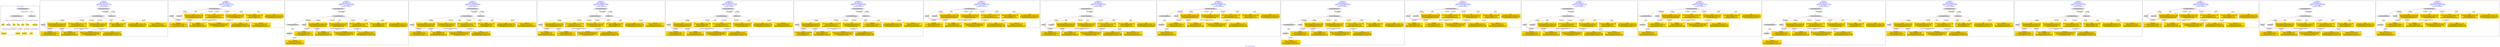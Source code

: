 digraph n0 {
fontcolor="blue"
remincross="true"
label="s24-s-norton-simon.json"
subgraph cluster_0 {
label="1-correct model"
n2[style="filled",color="white",fillcolor="lightgray",label="CulturalHeritageObject1"];
n3[shape="plaintext",style="filled",fillcolor="gold",label="made"];
n4[style="filled",color="white",fillcolor="lightgray",label="Person1"];
n5[shape="plaintext",style="filled",fillcolor="gold",label="dim"];
n6[shape="plaintext",style="filled",fillcolor="gold",label="prov"];
n7[shape="plaintext",style="filled",fillcolor="gold",label="title"];
n8[shape="plaintext",style="filled",fillcolor="gold",label="access"];
n9[shape="plaintext",style="filled",fillcolor="gold",label="nationality"];
n10[shape="plaintext",style="filled",fillcolor="gold",label="birthDate"];
n11[shape="plaintext",style="filled",fillcolor="gold",label="deathDate"];
n12[shape="plaintext",style="filled",fillcolor="gold",label="artist"];
n13[style="filled",color="white",fillcolor="lightgray",label="EuropeanaAggregation1"];
n14[style="filled",color="white",fillcolor="lightgray",label="WebResource1"];
n15[shape="plaintext",style="filled",fillcolor="gold",label="image_url"];
}
subgraph cluster_1 {
label="candidate 0\nlink coherence:1.0\nnode coherence:1.0\nconfidence:0.5141192748521203\nmapping score:0.6213730916173734\ncost:12.99983\n-precision:0.85-recall:0.85"
n17[style="filled",color="white",fillcolor="lightgray",label="CulturalHeritageObject1"];
n18[style="filled",color="white",fillcolor="lightgray",label="Person1"];
n19[style="filled",color="white",fillcolor="lightgray",label="EuropeanaAggregation1"];
n20[style="filled",color="white",fillcolor="lightgray",label="WebResource1"];
n21[shape="plaintext",style="filled",fillcolor="gold",label="prov\n[CulturalHeritageObject,provenance,0.648]\n[CulturalHeritageObject,description,0.16]\n[Person,biographicalInformation,0.099]\n[CulturalHeritageObject,title,0.093]"];
n22[shape="plaintext",style="filled",fillcolor="gold",label="deathDate\n[Person,dateOfDeath,0.516]\n[CulturalHeritageObject,created,0.249]\n[Person,dateOfBirth,0.192]\n[CulturalHeritageObject,description,0.043]"];
n23[shape="plaintext",style="filled",fillcolor="gold",label="birthDate\n[Person,dateOfDeath,0.432]\n[Person,dateOfBirth,0.36]\n[CulturalHeritageObject,created,0.157]\n[Person,biographicalInformation,0.051]"];
n24[shape="plaintext",style="filled",fillcolor="gold",label="nationality\n[Person,countryAssociatedWithThePerson,0.827]\n[Person,biographicalInformation,0.063]\n[CulturalHeritageObject,description,0.056]\n[Concept,prefLabel,0.054]"];
n25[shape="plaintext",style="filled",fillcolor="gold",label="access\n[CulturalHeritageObject,provenance,0.305]\n[Document,classLink,0.272]\n[Person,nameOfThePerson,0.261]\n[CulturalHeritageObject,description,0.162]"];
n26[shape="plaintext",style="filled",fillcolor="gold",label="title\n[CulturalHeritageObject,description,0.381]\n[CulturalHeritageObject,title,0.287]\n[Person,biographicalInformation,0.243]\n[Concept,prefLabel,0.089]"];
n27[shape="plaintext",style="filled",fillcolor="gold",label="made\n[CulturalHeritageObject,created,0.396]\n[Person,dateOfDeath,0.352]\n[Person,dateOfBirth,0.141]\n[CulturalHeritageObject,title,0.111]"];
n28[shape="plaintext",style="filled",fillcolor="gold",label="image_url\n[WebResource,classLink,0.477]\n[Document,classLink,0.394]\n[CulturalHeritageObject,description,0.117]\n[Person,biographicalInformation,0.012]"];
n29[shape="plaintext",style="filled",fillcolor="gold",label="dim\n[CulturalHeritageObject,extent,0.749]\n[CulturalHeritageObject,description,0.134]\n[CulturalHeritageObject,provenance,0.077]\n[CulturalHeritageObject,title,0.039]"];
n30[shape="plaintext",style="filled",fillcolor="gold",label="artist\n[Person,nameOfThePerson,0.482]\n[Person,biographicalInformation,0.244]\n[CulturalHeritageObject,provenance,0.138]\n[CulturalHeritageObject,description,0.136]"];
}
subgraph cluster_2 {
label="candidate 1\nlink coherence:1.0\nnode coherence:1.0\nconfidence:0.505878757232727\nmapping score:0.618626252410909\ncost:11.99993\n-precision:0.67-recall:0.62"
n32[style="filled",color="white",fillcolor="lightgray",label="CulturalHeritageObject1"];
n33[style="filled",color="white",fillcolor="lightgray",label="Person1"];
n34[style="filled",color="white",fillcolor="lightgray",label="Document1"];
n35[shape="plaintext",style="filled",fillcolor="gold",label="image_url\n[WebResource,classLink,0.477]\n[Document,classLink,0.394]\n[CulturalHeritageObject,description,0.117]\n[Person,biographicalInformation,0.012]"];
n36[shape="plaintext",style="filled",fillcolor="gold",label="prov\n[CulturalHeritageObject,provenance,0.648]\n[CulturalHeritageObject,description,0.16]\n[Person,biographicalInformation,0.099]\n[CulturalHeritageObject,title,0.093]"];
n37[shape="plaintext",style="filled",fillcolor="gold",label="deathDate\n[Person,dateOfDeath,0.516]\n[CulturalHeritageObject,created,0.249]\n[Person,dateOfBirth,0.192]\n[CulturalHeritageObject,description,0.043]"];
n38[shape="plaintext",style="filled",fillcolor="gold",label="birthDate\n[Person,dateOfDeath,0.432]\n[Person,dateOfBirth,0.36]\n[CulturalHeritageObject,created,0.157]\n[Person,biographicalInformation,0.051]"];
n39[shape="plaintext",style="filled",fillcolor="gold",label="nationality\n[Person,countryAssociatedWithThePerson,0.827]\n[Person,biographicalInformation,0.063]\n[CulturalHeritageObject,description,0.056]\n[Concept,prefLabel,0.054]"];
n40[shape="plaintext",style="filled",fillcolor="gold",label="access\n[CulturalHeritageObject,provenance,0.305]\n[Document,classLink,0.272]\n[Person,nameOfThePerson,0.261]\n[CulturalHeritageObject,description,0.162]"];
n41[shape="plaintext",style="filled",fillcolor="gold",label="title\n[CulturalHeritageObject,description,0.381]\n[CulturalHeritageObject,title,0.287]\n[Person,biographicalInformation,0.243]\n[Concept,prefLabel,0.089]"];
n42[shape="plaintext",style="filled",fillcolor="gold",label="made\n[CulturalHeritageObject,created,0.396]\n[Person,dateOfDeath,0.352]\n[Person,dateOfBirth,0.141]\n[CulturalHeritageObject,title,0.111]"];
n43[shape="plaintext",style="filled",fillcolor="gold",label="dim\n[CulturalHeritageObject,extent,0.749]\n[CulturalHeritageObject,description,0.134]\n[CulturalHeritageObject,provenance,0.077]\n[CulturalHeritageObject,title,0.039]"];
n44[shape="plaintext",style="filled",fillcolor="gold",label="artist\n[Person,nameOfThePerson,0.482]\n[Person,biographicalInformation,0.244]\n[CulturalHeritageObject,provenance,0.138]\n[CulturalHeritageObject,description,0.136]"];
}
subgraph cluster_3 {
label="candidate 10\nlink coherence:1.0\nnode coherence:1.0\nconfidence:0.49652726473847003\nmapping score:0.6155090882461566\ncost:13.99987\n-precision:0.71-recall:0.77"
n46[style="filled",color="white",fillcolor="lightgray",label="CulturalHeritageObject1"];
n47[style="filled",color="white",fillcolor="lightgray",label="CulturalHeritageObject2"];
n48[style="filled",color="white",fillcolor="lightgray",label="Person1"];
n49[style="filled",color="white",fillcolor="lightgray",label="Document2"];
n50[style="filled",color="white",fillcolor="lightgray",label="EuropeanaAggregation1"];
n51[shape="plaintext",style="filled",fillcolor="gold",label="prov\n[CulturalHeritageObject,provenance,0.648]\n[CulturalHeritageObject,description,0.16]\n[Person,biographicalInformation,0.099]\n[CulturalHeritageObject,title,0.093]"];
n52[shape="plaintext",style="filled",fillcolor="gold",label="deathDate\n[Person,dateOfDeath,0.516]\n[CulturalHeritageObject,created,0.249]\n[Person,dateOfBirth,0.192]\n[CulturalHeritageObject,description,0.043]"];
n53[shape="plaintext",style="filled",fillcolor="gold",label="image_url\n[WebResource,classLink,0.477]\n[Document,classLink,0.394]\n[CulturalHeritageObject,description,0.117]\n[Person,biographicalInformation,0.012]"];
n54[shape="plaintext",style="filled",fillcolor="gold",label="title\n[CulturalHeritageObject,description,0.381]\n[CulturalHeritageObject,title,0.287]\n[Person,biographicalInformation,0.243]\n[Concept,prefLabel,0.089]"];
n55[shape="plaintext",style="filled",fillcolor="gold",label="birthDate\n[Person,dateOfDeath,0.432]\n[Person,dateOfBirth,0.36]\n[CulturalHeritageObject,created,0.157]\n[Person,biographicalInformation,0.051]"];
n56[shape="plaintext",style="filled",fillcolor="gold",label="nationality\n[Person,countryAssociatedWithThePerson,0.827]\n[Person,biographicalInformation,0.063]\n[CulturalHeritageObject,description,0.056]\n[Concept,prefLabel,0.054]"];
n57[shape="plaintext",style="filled",fillcolor="gold",label="access\n[CulturalHeritageObject,provenance,0.305]\n[Document,classLink,0.272]\n[Person,nameOfThePerson,0.261]\n[CulturalHeritageObject,description,0.162]"];
n58[shape="plaintext",style="filled",fillcolor="gold",label="made\n[CulturalHeritageObject,created,0.396]\n[Person,dateOfDeath,0.352]\n[Person,dateOfBirth,0.141]\n[CulturalHeritageObject,title,0.111]"];
n59[shape="plaintext",style="filled",fillcolor="gold",label="dim\n[CulturalHeritageObject,extent,0.749]\n[CulturalHeritageObject,description,0.134]\n[CulturalHeritageObject,provenance,0.077]\n[CulturalHeritageObject,title,0.039]"];
n60[shape="plaintext",style="filled",fillcolor="gold",label="artist\n[Person,nameOfThePerson,0.482]\n[Person,biographicalInformation,0.244]\n[CulturalHeritageObject,provenance,0.138]\n[CulturalHeritageObject,description,0.136]"];
}
subgraph cluster_4 {
label="candidate 11\nlink coherence:1.0\nnode coherence:1.0\nconfidence:0.4904304026464139\nmapping score:0.613476800882138\ncost:12.99983\n-precision:0.92-recall:0.92"
n62[style="filled",color="white",fillcolor="lightgray",label="CulturalHeritageObject1"];
n63[style="filled",color="white",fillcolor="lightgray",label="Person1"];
n64[style="filled",color="white",fillcolor="lightgray",label="EuropeanaAggregation1"];
n65[style="filled",color="white",fillcolor="lightgray",label="WebResource1"];
n66[shape="plaintext",style="filled",fillcolor="gold",label="prov\n[CulturalHeritageObject,provenance,0.648]\n[CulturalHeritageObject,description,0.16]\n[Person,biographicalInformation,0.099]\n[CulturalHeritageObject,title,0.093]"];
n67[shape="plaintext",style="filled",fillcolor="gold",label="deathDate\n[Person,dateOfDeath,0.516]\n[CulturalHeritageObject,created,0.249]\n[Person,dateOfBirth,0.192]\n[CulturalHeritageObject,description,0.043]"];
n68[shape="plaintext",style="filled",fillcolor="gold",label="title\n[CulturalHeritageObject,description,0.381]\n[CulturalHeritageObject,title,0.287]\n[Person,biographicalInformation,0.243]\n[Concept,prefLabel,0.089]"];
n69[shape="plaintext",style="filled",fillcolor="gold",label="birthDate\n[Person,dateOfDeath,0.432]\n[Person,dateOfBirth,0.36]\n[CulturalHeritageObject,created,0.157]\n[Person,biographicalInformation,0.051]"];
n70[shape="plaintext",style="filled",fillcolor="gold",label="nationality\n[Person,countryAssociatedWithThePerson,0.827]\n[Person,biographicalInformation,0.063]\n[CulturalHeritageObject,description,0.056]\n[Concept,prefLabel,0.054]"];
n71[shape="plaintext",style="filled",fillcolor="gold",label="access\n[CulturalHeritageObject,provenance,0.305]\n[Document,classLink,0.272]\n[Person,nameOfThePerson,0.261]\n[CulturalHeritageObject,description,0.162]"];
n72[shape="plaintext",style="filled",fillcolor="gold",label="made\n[CulturalHeritageObject,created,0.396]\n[Person,dateOfDeath,0.352]\n[Person,dateOfBirth,0.141]\n[CulturalHeritageObject,title,0.111]"];
n73[shape="plaintext",style="filled",fillcolor="gold",label="image_url\n[WebResource,classLink,0.477]\n[Document,classLink,0.394]\n[CulturalHeritageObject,description,0.117]\n[Person,biographicalInformation,0.012]"];
n74[shape="plaintext",style="filled",fillcolor="gold",label="dim\n[CulturalHeritageObject,extent,0.749]\n[CulturalHeritageObject,description,0.134]\n[CulturalHeritageObject,provenance,0.077]\n[CulturalHeritageObject,title,0.039]"];
n75[shape="plaintext",style="filled",fillcolor="gold",label="artist\n[Person,nameOfThePerson,0.482]\n[Person,biographicalInformation,0.244]\n[CulturalHeritageObject,provenance,0.138]\n[CulturalHeritageObject,description,0.136]"];
}
subgraph cluster_5 {
label="candidate 12\nlink coherence:1.0\nnode coherence:1.0\nconfidence:0.488990392793601\nmapping score:0.6129967975978671\ncost:12.99983\n-precision:0.69-recall:0.69"
n77[style="filled",color="white",fillcolor="lightgray",label="CulturalHeritageObject1"];
n78[style="filled",color="white",fillcolor="lightgray",label="Person1"];
n79[style="filled",color="white",fillcolor="lightgray",label="EuropeanaAggregation1"];
n80[style="filled",color="white",fillcolor="lightgray",label="WebResource1"];
n81[shape="plaintext",style="filled",fillcolor="gold",label="prov\n[CulturalHeritageObject,provenance,0.648]\n[CulturalHeritageObject,description,0.16]\n[Person,biographicalInformation,0.099]\n[CulturalHeritageObject,title,0.093]"];
n82[shape="plaintext",style="filled",fillcolor="gold",label="birthDate\n[Person,dateOfDeath,0.432]\n[Person,dateOfBirth,0.36]\n[CulturalHeritageObject,created,0.157]\n[Person,biographicalInformation,0.051]"];
n83[shape="plaintext",style="filled",fillcolor="gold",label="deathDate\n[Person,dateOfDeath,0.516]\n[CulturalHeritageObject,created,0.249]\n[Person,dateOfBirth,0.192]\n[CulturalHeritageObject,description,0.043]"];
n84[shape="plaintext",style="filled",fillcolor="gold",label="nationality\n[Person,countryAssociatedWithThePerson,0.827]\n[Person,biographicalInformation,0.063]\n[CulturalHeritageObject,description,0.056]\n[Concept,prefLabel,0.054]"];
n85[shape="plaintext",style="filled",fillcolor="gold",label="access\n[CulturalHeritageObject,provenance,0.305]\n[Document,classLink,0.272]\n[Person,nameOfThePerson,0.261]\n[CulturalHeritageObject,description,0.162]"];
n86[shape="plaintext",style="filled",fillcolor="gold",label="title\n[CulturalHeritageObject,description,0.381]\n[CulturalHeritageObject,title,0.287]\n[Person,biographicalInformation,0.243]\n[Concept,prefLabel,0.089]"];
n87[shape="plaintext",style="filled",fillcolor="gold",label="made\n[CulturalHeritageObject,created,0.396]\n[Person,dateOfDeath,0.352]\n[Person,dateOfBirth,0.141]\n[CulturalHeritageObject,title,0.111]"];
n88[shape="plaintext",style="filled",fillcolor="gold",label="image_url\n[WebResource,classLink,0.477]\n[Document,classLink,0.394]\n[CulturalHeritageObject,description,0.117]\n[Person,biographicalInformation,0.012]"];
n89[shape="plaintext",style="filled",fillcolor="gold",label="dim\n[CulturalHeritageObject,extent,0.749]\n[CulturalHeritageObject,description,0.134]\n[CulturalHeritageObject,provenance,0.077]\n[CulturalHeritageObject,title,0.039]"];
n90[shape="plaintext",style="filled",fillcolor="gold",label="artist\n[Person,nameOfThePerson,0.482]\n[Person,biographicalInformation,0.244]\n[CulturalHeritageObject,provenance,0.138]\n[CulturalHeritageObject,description,0.136]"];
}
subgraph cluster_6 {
label="candidate 13\nlink coherence:1.0\nnode coherence:1.0\nconfidence:0.48557171617275896\nmapping score:0.611857238724253\ncost:12.99983\n-precision:0.77-recall:0.77"
n92[style="filled",color="white",fillcolor="lightgray",label="CulturalHeritageObject1"];
n93[style="filled",color="white",fillcolor="lightgray",label="Person1"];
n94[style="filled",color="white",fillcolor="lightgray",label="EuropeanaAggregation1"];
n95[style="filled",color="white",fillcolor="lightgray",label="WebResource1"];
n96[shape="plaintext",style="filled",fillcolor="gold",label="prov\n[CulturalHeritageObject,provenance,0.648]\n[CulturalHeritageObject,description,0.16]\n[Person,biographicalInformation,0.099]\n[CulturalHeritageObject,title,0.093]"];
n97[shape="plaintext",style="filled",fillcolor="gold",label="deathDate\n[Person,dateOfDeath,0.516]\n[CulturalHeritageObject,created,0.249]\n[Person,dateOfBirth,0.192]\n[CulturalHeritageObject,description,0.043]"];
n98[shape="plaintext",style="filled",fillcolor="gold",label="made\n[CulturalHeritageObject,created,0.396]\n[Person,dateOfDeath,0.352]\n[Person,dateOfBirth,0.141]\n[CulturalHeritageObject,title,0.111]"];
n99[shape="plaintext",style="filled",fillcolor="gold",label="birthDate\n[Person,dateOfDeath,0.432]\n[Person,dateOfBirth,0.36]\n[CulturalHeritageObject,created,0.157]\n[Person,biographicalInformation,0.051]"];
n100[shape="plaintext",style="filled",fillcolor="gold",label="nationality\n[Person,countryAssociatedWithThePerson,0.827]\n[Person,biographicalInformation,0.063]\n[CulturalHeritageObject,description,0.056]\n[Concept,prefLabel,0.054]"];
n101[shape="plaintext",style="filled",fillcolor="gold",label="access\n[CulturalHeritageObject,provenance,0.305]\n[Document,classLink,0.272]\n[Person,nameOfThePerson,0.261]\n[CulturalHeritageObject,description,0.162]"];
n102[shape="plaintext",style="filled",fillcolor="gold",label="title\n[CulturalHeritageObject,description,0.381]\n[CulturalHeritageObject,title,0.287]\n[Person,biographicalInformation,0.243]\n[Concept,prefLabel,0.089]"];
n103[shape="plaintext",style="filled",fillcolor="gold",label="image_url\n[WebResource,classLink,0.477]\n[Document,classLink,0.394]\n[CulturalHeritageObject,description,0.117]\n[Person,biographicalInformation,0.012]"];
n104[shape="plaintext",style="filled",fillcolor="gold",label="dim\n[CulturalHeritageObject,extent,0.749]\n[CulturalHeritageObject,description,0.134]\n[CulturalHeritageObject,provenance,0.077]\n[CulturalHeritageObject,title,0.039]"];
n105[shape="plaintext",style="filled",fillcolor="gold",label="artist\n[Person,nameOfThePerson,0.482]\n[Person,biographicalInformation,0.244]\n[CulturalHeritageObject,provenance,0.138]\n[CulturalHeritageObject,description,0.136]"];
}
subgraph cluster_7 {
label="candidate 14\nlink coherence:1.0\nnode coherence:1.0\nconfidence:0.48301204091061056\nmapping score:0.6110040136368702\ncost:12.99983\n-precision:0.69-recall:0.69"
n107[style="filled",color="white",fillcolor="lightgray",label="CulturalHeritageObject1"];
n108[style="filled",color="white",fillcolor="lightgray",label="Person1"];
n109[style="filled",color="white",fillcolor="lightgray",label="EuropeanaAggregation1"];
n110[style="filled",color="white",fillcolor="lightgray",label="WebResource1"];
n111[shape="plaintext",style="filled",fillcolor="gold",label="prov\n[CulturalHeritageObject,provenance,0.648]\n[CulturalHeritageObject,description,0.16]\n[Person,biographicalInformation,0.099]\n[CulturalHeritageObject,title,0.093]"];
n112[shape="plaintext",style="filled",fillcolor="gold",label="made\n[CulturalHeritageObject,created,0.396]\n[Person,dateOfDeath,0.352]\n[Person,dateOfBirth,0.141]\n[CulturalHeritageObject,title,0.111]"];
n113[shape="plaintext",style="filled",fillcolor="gold",label="birthDate\n[Person,dateOfDeath,0.432]\n[Person,dateOfBirth,0.36]\n[CulturalHeritageObject,created,0.157]\n[Person,biographicalInformation,0.051]"];
n114[shape="plaintext",style="filled",fillcolor="gold",label="nationality\n[Person,countryAssociatedWithThePerson,0.827]\n[Person,biographicalInformation,0.063]\n[CulturalHeritageObject,description,0.056]\n[Concept,prefLabel,0.054]"];
n115[shape="plaintext",style="filled",fillcolor="gold",label="access\n[CulturalHeritageObject,provenance,0.305]\n[Document,classLink,0.272]\n[Person,nameOfThePerson,0.261]\n[CulturalHeritageObject,description,0.162]"];
n116[shape="plaintext",style="filled",fillcolor="gold",label="title\n[CulturalHeritageObject,description,0.381]\n[CulturalHeritageObject,title,0.287]\n[Person,biographicalInformation,0.243]\n[Concept,prefLabel,0.089]"];
n117[shape="plaintext",style="filled",fillcolor="gold",label="deathDate\n[Person,dateOfDeath,0.516]\n[CulturalHeritageObject,created,0.249]\n[Person,dateOfBirth,0.192]\n[CulturalHeritageObject,description,0.043]"];
n118[shape="plaintext",style="filled",fillcolor="gold",label="image_url\n[WebResource,classLink,0.477]\n[Document,classLink,0.394]\n[CulturalHeritageObject,description,0.117]\n[Person,biographicalInformation,0.012]"];
n119[shape="plaintext",style="filled",fillcolor="gold",label="dim\n[CulturalHeritageObject,extent,0.749]\n[CulturalHeritageObject,description,0.134]\n[CulturalHeritageObject,provenance,0.077]\n[CulturalHeritageObject,title,0.039]"];
n120[shape="plaintext",style="filled",fillcolor="gold",label="artist\n[Person,nameOfThePerson,0.482]\n[Person,biographicalInformation,0.244]\n[CulturalHeritageObject,provenance,0.138]\n[CulturalHeritageObject,description,0.136]"];
}
subgraph cluster_8 {
label="candidate 15\nlink coherence:1.0\nnode coherence:1.0\nconfidence:0.4821898850270207\nmapping score:0.6107299616756735\ncost:11.99993\n-precision:0.75-recall:0.69"
n122[style="filled",color="white",fillcolor="lightgray",label="CulturalHeritageObject1"];
n123[style="filled",color="white",fillcolor="lightgray",label="Person1"];
n124[style="filled",color="white",fillcolor="lightgray",label="Document1"];
n125[shape="plaintext",style="filled",fillcolor="gold",label="image_url\n[WebResource,classLink,0.477]\n[Document,classLink,0.394]\n[CulturalHeritageObject,description,0.117]\n[Person,biographicalInformation,0.012]"];
n126[shape="plaintext",style="filled",fillcolor="gold",label="prov\n[CulturalHeritageObject,provenance,0.648]\n[CulturalHeritageObject,description,0.16]\n[Person,biographicalInformation,0.099]\n[CulturalHeritageObject,title,0.093]"];
n127[shape="plaintext",style="filled",fillcolor="gold",label="deathDate\n[Person,dateOfDeath,0.516]\n[CulturalHeritageObject,created,0.249]\n[Person,dateOfBirth,0.192]\n[CulturalHeritageObject,description,0.043]"];
n128[shape="plaintext",style="filled",fillcolor="gold",label="title\n[CulturalHeritageObject,description,0.381]\n[CulturalHeritageObject,title,0.287]\n[Person,biographicalInformation,0.243]\n[Concept,prefLabel,0.089]"];
n129[shape="plaintext",style="filled",fillcolor="gold",label="birthDate\n[Person,dateOfDeath,0.432]\n[Person,dateOfBirth,0.36]\n[CulturalHeritageObject,created,0.157]\n[Person,biographicalInformation,0.051]"];
n130[shape="plaintext",style="filled",fillcolor="gold",label="nationality\n[Person,countryAssociatedWithThePerson,0.827]\n[Person,biographicalInformation,0.063]\n[CulturalHeritageObject,description,0.056]\n[Concept,prefLabel,0.054]"];
n131[shape="plaintext",style="filled",fillcolor="gold",label="access\n[CulturalHeritageObject,provenance,0.305]\n[Document,classLink,0.272]\n[Person,nameOfThePerson,0.261]\n[CulturalHeritageObject,description,0.162]"];
n132[shape="plaintext",style="filled",fillcolor="gold",label="made\n[CulturalHeritageObject,created,0.396]\n[Person,dateOfDeath,0.352]\n[Person,dateOfBirth,0.141]\n[CulturalHeritageObject,title,0.111]"];
n133[shape="plaintext",style="filled",fillcolor="gold",label="dim\n[CulturalHeritageObject,extent,0.749]\n[CulturalHeritageObject,description,0.134]\n[CulturalHeritageObject,provenance,0.077]\n[CulturalHeritageObject,title,0.039]"];
n134[shape="plaintext",style="filled",fillcolor="gold",label="artist\n[Person,nameOfThePerson,0.482]\n[Person,biographicalInformation,0.244]\n[CulturalHeritageObject,provenance,0.138]\n[CulturalHeritageObject,description,0.136]"];
}
subgraph cluster_9 {
label="candidate 16\nlink coherence:1.0\nnode coherence:1.0\nconfidence:0.4821898850270207\nmapping score:0.6107299616756735\ncost:12.99988\n-precision:0.77-recall:0.77"
n136[style="filled",color="white",fillcolor="lightgray",label="CulturalHeritageObject1"];
n137[style="filled",color="white",fillcolor="lightgray",label="Person1"];
n138[style="filled",color="white",fillcolor="lightgray",label="Document1"];
n139[style="filled",color="white",fillcolor="lightgray",label="EuropeanaAggregation1"];
n140[shape="plaintext",style="filled",fillcolor="gold",label="image_url\n[WebResource,classLink,0.477]\n[Document,classLink,0.394]\n[CulturalHeritageObject,description,0.117]\n[Person,biographicalInformation,0.012]"];
n141[shape="plaintext",style="filled",fillcolor="gold",label="prov\n[CulturalHeritageObject,provenance,0.648]\n[CulturalHeritageObject,description,0.16]\n[Person,biographicalInformation,0.099]\n[CulturalHeritageObject,title,0.093]"];
n142[shape="plaintext",style="filled",fillcolor="gold",label="deathDate\n[Person,dateOfDeath,0.516]\n[CulturalHeritageObject,created,0.249]\n[Person,dateOfBirth,0.192]\n[CulturalHeritageObject,description,0.043]"];
n143[shape="plaintext",style="filled",fillcolor="gold",label="title\n[CulturalHeritageObject,description,0.381]\n[CulturalHeritageObject,title,0.287]\n[Person,biographicalInformation,0.243]\n[Concept,prefLabel,0.089]"];
n144[shape="plaintext",style="filled",fillcolor="gold",label="birthDate\n[Person,dateOfDeath,0.432]\n[Person,dateOfBirth,0.36]\n[CulturalHeritageObject,created,0.157]\n[Person,biographicalInformation,0.051]"];
n145[shape="plaintext",style="filled",fillcolor="gold",label="nationality\n[Person,countryAssociatedWithThePerson,0.827]\n[Person,biographicalInformation,0.063]\n[CulturalHeritageObject,description,0.056]\n[Concept,prefLabel,0.054]"];
n146[shape="plaintext",style="filled",fillcolor="gold",label="access\n[CulturalHeritageObject,provenance,0.305]\n[Document,classLink,0.272]\n[Person,nameOfThePerson,0.261]\n[CulturalHeritageObject,description,0.162]"];
n147[shape="plaintext",style="filled",fillcolor="gold",label="made\n[CulturalHeritageObject,created,0.396]\n[Person,dateOfDeath,0.352]\n[Person,dateOfBirth,0.141]\n[CulturalHeritageObject,title,0.111]"];
n148[shape="plaintext",style="filled",fillcolor="gold",label="dim\n[CulturalHeritageObject,extent,0.749]\n[CulturalHeritageObject,description,0.134]\n[CulturalHeritageObject,provenance,0.077]\n[CulturalHeritageObject,title,0.039]"];
n149[shape="plaintext",style="filled",fillcolor="gold",label="artist\n[Person,nameOfThePerson,0.482]\n[Person,biographicalInformation,0.244]\n[CulturalHeritageObject,provenance,0.138]\n[CulturalHeritageObject,description,0.136]"];
}
subgraph cluster_10 {
label="candidate 17\nlink coherence:1.0\nnode coherence:1.0\nconfidence:0.4821898850270207\nmapping score:0.6107299616756735\ncost:12.99992\n-precision:0.69-recall:0.69"
n151[style="filled",color="white",fillcolor="lightgray",label="CulturalHeritageObject1"];
n152[style="filled",color="white",fillcolor="lightgray",label="CulturalHeritageObject2"];
n153[style="filled",color="white",fillcolor="lightgray",label="Person1"];
n154[style="filled",color="white",fillcolor="lightgray",label="Document2"];
n155[shape="plaintext",style="filled",fillcolor="gold",label="prov\n[CulturalHeritageObject,provenance,0.648]\n[CulturalHeritageObject,description,0.16]\n[Person,biographicalInformation,0.099]\n[CulturalHeritageObject,title,0.093]"];
n156[shape="plaintext",style="filled",fillcolor="gold",label="deathDate\n[Person,dateOfDeath,0.516]\n[CulturalHeritageObject,created,0.249]\n[Person,dateOfBirth,0.192]\n[CulturalHeritageObject,description,0.043]"];
n157[shape="plaintext",style="filled",fillcolor="gold",label="image_url\n[WebResource,classLink,0.477]\n[Document,classLink,0.394]\n[CulturalHeritageObject,description,0.117]\n[Person,biographicalInformation,0.012]"];
n158[shape="plaintext",style="filled",fillcolor="gold",label="title\n[CulturalHeritageObject,description,0.381]\n[CulturalHeritageObject,title,0.287]\n[Person,biographicalInformation,0.243]\n[Concept,prefLabel,0.089]"];
n159[shape="plaintext",style="filled",fillcolor="gold",label="birthDate\n[Person,dateOfDeath,0.432]\n[Person,dateOfBirth,0.36]\n[CulturalHeritageObject,created,0.157]\n[Person,biographicalInformation,0.051]"];
n160[shape="plaintext",style="filled",fillcolor="gold",label="nationality\n[Person,countryAssociatedWithThePerson,0.827]\n[Person,biographicalInformation,0.063]\n[CulturalHeritageObject,description,0.056]\n[Concept,prefLabel,0.054]"];
n161[shape="plaintext",style="filled",fillcolor="gold",label="access\n[CulturalHeritageObject,provenance,0.305]\n[Document,classLink,0.272]\n[Person,nameOfThePerson,0.261]\n[CulturalHeritageObject,description,0.162]"];
n162[shape="plaintext",style="filled",fillcolor="gold",label="made\n[CulturalHeritageObject,created,0.396]\n[Person,dateOfDeath,0.352]\n[Person,dateOfBirth,0.141]\n[CulturalHeritageObject,title,0.111]"];
n163[shape="plaintext",style="filled",fillcolor="gold",label="dim\n[CulturalHeritageObject,extent,0.749]\n[CulturalHeritageObject,description,0.134]\n[CulturalHeritageObject,provenance,0.077]\n[CulturalHeritageObject,title,0.039]"];
n164[shape="plaintext",style="filled",fillcolor="gold",label="artist\n[Person,nameOfThePerson,0.482]\n[Person,biographicalInformation,0.244]\n[CulturalHeritageObject,provenance,0.138]\n[CulturalHeritageObject,description,0.136]"];
}
subgraph cluster_11 {
label="candidate 18\nlink coherence:1.0\nnode coherence:1.0\nconfidence:0.4821898850270207\nmapping score:0.6107299616756735\ncost:13.99987\n-precision:0.71-recall:0.77"
n166[style="filled",color="white",fillcolor="lightgray",label="CulturalHeritageObject1"];
n167[style="filled",color="white",fillcolor="lightgray",label="CulturalHeritageObject2"];
n168[style="filled",color="white",fillcolor="lightgray",label="Person1"];
n169[style="filled",color="white",fillcolor="lightgray",label="Document2"];
n170[style="filled",color="white",fillcolor="lightgray",label="EuropeanaAggregation1"];
n171[shape="plaintext",style="filled",fillcolor="gold",label="prov\n[CulturalHeritageObject,provenance,0.648]\n[CulturalHeritageObject,description,0.16]\n[Person,biographicalInformation,0.099]\n[CulturalHeritageObject,title,0.093]"];
n172[shape="plaintext",style="filled",fillcolor="gold",label="deathDate\n[Person,dateOfDeath,0.516]\n[CulturalHeritageObject,created,0.249]\n[Person,dateOfBirth,0.192]\n[CulturalHeritageObject,description,0.043]"];
n173[shape="plaintext",style="filled",fillcolor="gold",label="image_url\n[WebResource,classLink,0.477]\n[Document,classLink,0.394]\n[CulturalHeritageObject,description,0.117]\n[Person,biographicalInformation,0.012]"];
n174[shape="plaintext",style="filled",fillcolor="gold",label="title\n[CulturalHeritageObject,description,0.381]\n[CulturalHeritageObject,title,0.287]\n[Person,biographicalInformation,0.243]\n[Concept,prefLabel,0.089]"];
n175[shape="plaintext",style="filled",fillcolor="gold",label="birthDate\n[Person,dateOfDeath,0.432]\n[Person,dateOfBirth,0.36]\n[CulturalHeritageObject,created,0.157]\n[Person,biographicalInformation,0.051]"];
n176[shape="plaintext",style="filled",fillcolor="gold",label="nationality\n[Person,countryAssociatedWithThePerson,0.827]\n[Person,biographicalInformation,0.063]\n[CulturalHeritageObject,description,0.056]\n[Concept,prefLabel,0.054]"];
n177[shape="plaintext",style="filled",fillcolor="gold",label="access\n[CulturalHeritageObject,provenance,0.305]\n[Document,classLink,0.272]\n[Person,nameOfThePerson,0.261]\n[CulturalHeritageObject,description,0.162]"];
n178[shape="plaintext",style="filled",fillcolor="gold",label="made\n[CulturalHeritageObject,created,0.396]\n[Person,dateOfDeath,0.352]\n[Person,dateOfBirth,0.141]\n[CulturalHeritageObject,title,0.111]"];
n179[shape="plaintext",style="filled",fillcolor="gold",label="dim\n[CulturalHeritageObject,extent,0.749]\n[CulturalHeritageObject,description,0.134]\n[CulturalHeritageObject,provenance,0.077]\n[CulturalHeritageObject,title,0.039]"];
n180[shape="plaintext",style="filled",fillcolor="gold",label="artist\n[Person,nameOfThePerson,0.482]\n[Person,biographicalInformation,0.244]\n[CulturalHeritageObject,provenance,0.138]\n[CulturalHeritageObject,description,0.136]"];
}
subgraph cluster_12 {
label="candidate 19\nlink coherence:1.0\nnode coherence:1.0\nconfidence:0.4807498751742078\nmapping score:0.6102499583914026\ncost:11.99993\n-precision:0.5-recall:0.46"
n182[style="filled",color="white",fillcolor="lightgray",label="CulturalHeritageObject1"];
n183[style="filled",color="white",fillcolor="lightgray",label="Person1"];
n184[style="filled",color="white",fillcolor="lightgray",label="Document1"];
n185[shape="plaintext",style="filled",fillcolor="gold",label="image_url\n[WebResource,classLink,0.477]\n[Document,classLink,0.394]\n[CulturalHeritageObject,description,0.117]\n[Person,biographicalInformation,0.012]"];
n186[shape="plaintext",style="filled",fillcolor="gold",label="prov\n[CulturalHeritageObject,provenance,0.648]\n[CulturalHeritageObject,description,0.16]\n[Person,biographicalInformation,0.099]\n[CulturalHeritageObject,title,0.093]"];
n187[shape="plaintext",style="filled",fillcolor="gold",label="birthDate\n[Person,dateOfDeath,0.432]\n[Person,dateOfBirth,0.36]\n[CulturalHeritageObject,created,0.157]\n[Person,biographicalInformation,0.051]"];
n188[shape="plaintext",style="filled",fillcolor="gold",label="deathDate\n[Person,dateOfDeath,0.516]\n[CulturalHeritageObject,created,0.249]\n[Person,dateOfBirth,0.192]\n[CulturalHeritageObject,description,0.043]"];
n189[shape="plaintext",style="filled",fillcolor="gold",label="nationality\n[Person,countryAssociatedWithThePerson,0.827]\n[Person,biographicalInformation,0.063]\n[CulturalHeritageObject,description,0.056]\n[Concept,prefLabel,0.054]"];
n190[shape="plaintext",style="filled",fillcolor="gold",label="access\n[CulturalHeritageObject,provenance,0.305]\n[Document,classLink,0.272]\n[Person,nameOfThePerson,0.261]\n[CulturalHeritageObject,description,0.162]"];
n191[shape="plaintext",style="filled",fillcolor="gold",label="title\n[CulturalHeritageObject,description,0.381]\n[CulturalHeritageObject,title,0.287]\n[Person,biographicalInformation,0.243]\n[Concept,prefLabel,0.089]"];
n192[shape="plaintext",style="filled",fillcolor="gold",label="made\n[CulturalHeritageObject,created,0.396]\n[Person,dateOfDeath,0.352]\n[Person,dateOfBirth,0.141]\n[CulturalHeritageObject,title,0.111]"];
n193[shape="plaintext",style="filled",fillcolor="gold",label="dim\n[CulturalHeritageObject,extent,0.749]\n[CulturalHeritageObject,description,0.134]\n[CulturalHeritageObject,provenance,0.077]\n[CulturalHeritageObject,title,0.039]"];
n194[shape="plaintext",style="filled",fillcolor="gold",label="artist\n[Person,nameOfThePerson,0.482]\n[Person,biographicalInformation,0.244]\n[CulturalHeritageObject,provenance,0.138]\n[CulturalHeritageObject,description,0.136]"];
}
subgraph cluster_13 {
label="candidate 2\nlink coherence:1.0\nnode coherence:1.0\nconfidence:0.505878757232727\nmapping score:0.618626252410909\ncost:12.99988\n-precision:0.69-recall:0.69"
n196[style="filled",color="white",fillcolor="lightgray",label="CulturalHeritageObject1"];
n197[style="filled",color="white",fillcolor="lightgray",label="Person1"];
n198[style="filled",color="white",fillcolor="lightgray",label="Document1"];
n199[style="filled",color="white",fillcolor="lightgray",label="EuropeanaAggregation1"];
n200[shape="plaintext",style="filled",fillcolor="gold",label="image_url\n[WebResource,classLink,0.477]\n[Document,classLink,0.394]\n[CulturalHeritageObject,description,0.117]\n[Person,biographicalInformation,0.012]"];
n201[shape="plaintext",style="filled",fillcolor="gold",label="prov\n[CulturalHeritageObject,provenance,0.648]\n[CulturalHeritageObject,description,0.16]\n[Person,biographicalInformation,0.099]\n[CulturalHeritageObject,title,0.093]"];
n202[shape="plaintext",style="filled",fillcolor="gold",label="deathDate\n[Person,dateOfDeath,0.516]\n[CulturalHeritageObject,created,0.249]\n[Person,dateOfBirth,0.192]\n[CulturalHeritageObject,description,0.043]"];
n203[shape="plaintext",style="filled",fillcolor="gold",label="birthDate\n[Person,dateOfDeath,0.432]\n[Person,dateOfBirth,0.36]\n[CulturalHeritageObject,created,0.157]\n[Person,biographicalInformation,0.051]"];
n204[shape="plaintext",style="filled",fillcolor="gold",label="nationality\n[Person,countryAssociatedWithThePerson,0.827]\n[Person,biographicalInformation,0.063]\n[CulturalHeritageObject,description,0.056]\n[Concept,prefLabel,0.054]"];
n205[shape="plaintext",style="filled",fillcolor="gold",label="access\n[CulturalHeritageObject,provenance,0.305]\n[Document,classLink,0.272]\n[Person,nameOfThePerson,0.261]\n[CulturalHeritageObject,description,0.162]"];
n206[shape="plaintext",style="filled",fillcolor="gold",label="title\n[CulturalHeritageObject,description,0.381]\n[CulturalHeritageObject,title,0.287]\n[Person,biographicalInformation,0.243]\n[Concept,prefLabel,0.089]"];
n207[shape="plaintext",style="filled",fillcolor="gold",label="made\n[CulturalHeritageObject,created,0.396]\n[Person,dateOfDeath,0.352]\n[Person,dateOfBirth,0.141]\n[CulturalHeritageObject,title,0.111]"];
n208[shape="plaintext",style="filled",fillcolor="gold",label="dim\n[CulturalHeritageObject,extent,0.749]\n[CulturalHeritageObject,description,0.134]\n[CulturalHeritageObject,provenance,0.077]\n[CulturalHeritageObject,title,0.039]"];
n209[shape="plaintext",style="filled",fillcolor="gold",label="artist\n[Person,nameOfThePerson,0.482]\n[Person,biographicalInformation,0.244]\n[CulturalHeritageObject,provenance,0.138]\n[CulturalHeritageObject,description,0.136]"];
}
subgraph cluster_14 {
label="candidate 3\nlink coherence:1.0\nnode coherence:1.0\nconfidence:0.505878757232727\nmapping score:0.618626252410909\ncost:12.99992\n-precision:0.62-recall:0.62"
n211[style="filled",color="white",fillcolor="lightgray",label="CulturalHeritageObject1"];
n212[style="filled",color="white",fillcolor="lightgray",label="CulturalHeritageObject2"];
n213[style="filled",color="white",fillcolor="lightgray",label="Person1"];
n214[style="filled",color="white",fillcolor="lightgray",label="Document2"];
n215[shape="plaintext",style="filled",fillcolor="gold",label="prov\n[CulturalHeritageObject,provenance,0.648]\n[CulturalHeritageObject,description,0.16]\n[Person,biographicalInformation,0.099]\n[CulturalHeritageObject,title,0.093]"];
n216[shape="plaintext",style="filled",fillcolor="gold",label="deathDate\n[Person,dateOfDeath,0.516]\n[CulturalHeritageObject,created,0.249]\n[Person,dateOfBirth,0.192]\n[CulturalHeritageObject,description,0.043]"];
n217[shape="plaintext",style="filled",fillcolor="gold",label="image_url\n[WebResource,classLink,0.477]\n[Document,classLink,0.394]\n[CulturalHeritageObject,description,0.117]\n[Person,biographicalInformation,0.012]"];
n218[shape="plaintext",style="filled",fillcolor="gold",label="birthDate\n[Person,dateOfDeath,0.432]\n[Person,dateOfBirth,0.36]\n[CulturalHeritageObject,created,0.157]\n[Person,biographicalInformation,0.051]"];
n219[shape="plaintext",style="filled",fillcolor="gold",label="nationality\n[Person,countryAssociatedWithThePerson,0.827]\n[Person,biographicalInformation,0.063]\n[CulturalHeritageObject,description,0.056]\n[Concept,prefLabel,0.054]"];
n220[shape="plaintext",style="filled",fillcolor="gold",label="access\n[CulturalHeritageObject,provenance,0.305]\n[Document,classLink,0.272]\n[Person,nameOfThePerson,0.261]\n[CulturalHeritageObject,description,0.162]"];
n221[shape="plaintext",style="filled",fillcolor="gold",label="title\n[CulturalHeritageObject,description,0.381]\n[CulturalHeritageObject,title,0.287]\n[Person,biographicalInformation,0.243]\n[Concept,prefLabel,0.089]"];
n222[shape="plaintext",style="filled",fillcolor="gold",label="made\n[CulturalHeritageObject,created,0.396]\n[Person,dateOfDeath,0.352]\n[Person,dateOfBirth,0.141]\n[CulturalHeritageObject,title,0.111]"];
n223[shape="plaintext",style="filled",fillcolor="gold",label="dim\n[CulturalHeritageObject,extent,0.749]\n[CulturalHeritageObject,description,0.134]\n[CulturalHeritageObject,provenance,0.077]\n[CulturalHeritageObject,title,0.039]"];
n224[shape="plaintext",style="filled",fillcolor="gold",label="artist\n[Person,nameOfThePerson,0.482]\n[Person,biographicalInformation,0.244]\n[CulturalHeritageObject,provenance,0.138]\n[CulturalHeritageObject,description,0.136]"];
}
subgraph cluster_15 {
label="candidate 4\nlink coherence:1.0\nnode coherence:1.0\nconfidence:0.505878757232727\nmapping score:0.618626252410909\ncost:13.99987\n-precision:0.64-recall:0.69"
n226[style="filled",color="white",fillcolor="lightgray",label="CulturalHeritageObject1"];
n227[style="filled",color="white",fillcolor="lightgray",label="CulturalHeritageObject2"];
n228[style="filled",color="white",fillcolor="lightgray",label="Person1"];
n229[style="filled",color="white",fillcolor="lightgray",label="Document2"];
n230[style="filled",color="white",fillcolor="lightgray",label="EuropeanaAggregation1"];
n231[shape="plaintext",style="filled",fillcolor="gold",label="prov\n[CulturalHeritageObject,provenance,0.648]\n[CulturalHeritageObject,description,0.16]\n[Person,biographicalInformation,0.099]\n[CulturalHeritageObject,title,0.093]"];
n232[shape="plaintext",style="filled",fillcolor="gold",label="deathDate\n[Person,dateOfDeath,0.516]\n[CulturalHeritageObject,created,0.249]\n[Person,dateOfBirth,0.192]\n[CulturalHeritageObject,description,0.043]"];
n233[shape="plaintext",style="filled",fillcolor="gold",label="image_url\n[WebResource,classLink,0.477]\n[Document,classLink,0.394]\n[CulturalHeritageObject,description,0.117]\n[Person,biographicalInformation,0.012]"];
n234[shape="plaintext",style="filled",fillcolor="gold",label="birthDate\n[Person,dateOfDeath,0.432]\n[Person,dateOfBirth,0.36]\n[CulturalHeritageObject,created,0.157]\n[Person,biographicalInformation,0.051]"];
n235[shape="plaintext",style="filled",fillcolor="gold",label="nationality\n[Person,countryAssociatedWithThePerson,0.827]\n[Person,biographicalInformation,0.063]\n[CulturalHeritageObject,description,0.056]\n[Concept,prefLabel,0.054]"];
n236[shape="plaintext",style="filled",fillcolor="gold",label="access\n[CulturalHeritageObject,provenance,0.305]\n[Document,classLink,0.272]\n[Person,nameOfThePerson,0.261]\n[CulturalHeritageObject,description,0.162]"];
n237[shape="plaintext",style="filled",fillcolor="gold",label="title\n[CulturalHeritageObject,description,0.381]\n[CulturalHeritageObject,title,0.287]\n[Person,biographicalInformation,0.243]\n[Concept,prefLabel,0.089]"];
n238[shape="plaintext",style="filled",fillcolor="gold",label="made\n[CulturalHeritageObject,created,0.396]\n[Person,dateOfDeath,0.352]\n[Person,dateOfBirth,0.141]\n[CulturalHeritageObject,title,0.111]"];
n239[shape="plaintext",style="filled",fillcolor="gold",label="dim\n[CulturalHeritageObject,extent,0.749]\n[CulturalHeritageObject,description,0.134]\n[CulturalHeritageObject,provenance,0.077]\n[CulturalHeritageObject,title,0.039]"];
n240[shape="plaintext",style="filled",fillcolor="gold",label="artist\n[Person,nameOfThePerson,0.482]\n[Person,biographicalInformation,0.244]\n[CulturalHeritageObject,provenance,0.138]\n[CulturalHeritageObject,description,0.136]"];
}
subgraph cluster_16 {
label="candidate 5\nlink coherence:1.0\nnode coherence:1.0\nconfidence:0.5047677823578632\nmapping score:0.618255927452621\ncost:12.99983\n-precision:0.92-recall:0.92"
n242[style="filled",color="white",fillcolor="lightgray",label="CulturalHeritageObject1"];
n243[style="filled",color="white",fillcolor="lightgray",label="Person1"];
n244[style="filled",color="white",fillcolor="lightgray",label="EuropeanaAggregation1"];
n245[style="filled",color="white",fillcolor="lightgray",label="WebResource1"];
n246[shape="plaintext",style="filled",fillcolor="gold",label="prov\n[CulturalHeritageObject,provenance,0.648]\n[CulturalHeritageObject,description,0.16]\n[Person,biographicalInformation,0.099]\n[CulturalHeritageObject,title,0.093]"];
n247[shape="plaintext",style="filled",fillcolor="gold",label="deathDate\n[Person,dateOfDeath,0.516]\n[CulturalHeritageObject,created,0.249]\n[Person,dateOfBirth,0.192]\n[CulturalHeritageObject,description,0.043]"];
n248[shape="plaintext",style="filled",fillcolor="gold",label="title\n[CulturalHeritageObject,description,0.381]\n[CulturalHeritageObject,title,0.287]\n[Person,biographicalInformation,0.243]\n[Concept,prefLabel,0.089]"];
n249[shape="plaintext",style="filled",fillcolor="gold",label="birthDate\n[Person,dateOfDeath,0.432]\n[Person,dateOfBirth,0.36]\n[CulturalHeritageObject,created,0.157]\n[Person,biographicalInformation,0.051]"];
n250[shape="plaintext",style="filled",fillcolor="gold",label="nationality\n[Person,countryAssociatedWithThePerson,0.827]\n[Person,biographicalInformation,0.063]\n[CulturalHeritageObject,description,0.056]\n[Concept,prefLabel,0.054]"];
n251[shape="plaintext",style="filled",fillcolor="gold",label="access\n[CulturalHeritageObject,provenance,0.305]\n[Document,classLink,0.272]\n[Person,nameOfThePerson,0.261]\n[CulturalHeritageObject,description,0.162]"];
n252[shape="plaintext",style="filled",fillcolor="gold",label="made\n[CulturalHeritageObject,created,0.396]\n[Person,dateOfDeath,0.352]\n[Person,dateOfBirth,0.141]\n[CulturalHeritageObject,title,0.111]"];
n253[shape="plaintext",style="filled",fillcolor="gold",label="image_url\n[WebResource,classLink,0.477]\n[Document,classLink,0.394]\n[CulturalHeritageObject,description,0.117]\n[Person,biographicalInformation,0.012]"];
n254[shape="plaintext",style="filled",fillcolor="gold",label="dim\n[CulturalHeritageObject,extent,0.749]\n[CulturalHeritageObject,description,0.134]\n[CulturalHeritageObject,provenance,0.077]\n[CulturalHeritageObject,title,0.039]"];
n255[shape="plaintext",style="filled",fillcolor="gold",label="artist\n[Person,nameOfThePerson,0.482]\n[Person,biographicalInformation,0.244]\n[CulturalHeritageObject,provenance,0.138]\n[CulturalHeritageObject,description,0.136]"];
}
subgraph cluster_17 {
label="candidate 6\nlink coherence:1.0\nnode coherence:1.0\nconfidence:0.5047677823578632\nmapping score:0.618255927452621\ncost:12.99987\n-precision:0.92-recall:0.92"
n257[style="filled",color="white",fillcolor="lightgray",label="CulturalHeritageObject1"];
n258[style="filled",color="white",fillcolor="lightgray",label="Person1"];
n259[style="filled",color="white",fillcolor="lightgray",label="EuropeanaAggregation1"];
n260[style="filled",color="white",fillcolor="lightgray",label="WebResource2"];
n261[shape="plaintext",style="filled",fillcolor="gold",label="image_url\n[WebResource,classLink,0.477]\n[Document,classLink,0.394]\n[CulturalHeritageObject,description,0.117]\n[Person,biographicalInformation,0.012]"];
n262[shape="plaintext",style="filled",fillcolor="gold",label="prov\n[CulturalHeritageObject,provenance,0.648]\n[CulturalHeritageObject,description,0.16]\n[Person,biographicalInformation,0.099]\n[CulturalHeritageObject,title,0.093]"];
n263[shape="plaintext",style="filled",fillcolor="gold",label="deathDate\n[Person,dateOfDeath,0.516]\n[CulturalHeritageObject,created,0.249]\n[Person,dateOfBirth,0.192]\n[CulturalHeritageObject,description,0.043]"];
n264[shape="plaintext",style="filled",fillcolor="gold",label="title\n[CulturalHeritageObject,description,0.381]\n[CulturalHeritageObject,title,0.287]\n[Person,biographicalInformation,0.243]\n[Concept,prefLabel,0.089]"];
n265[shape="plaintext",style="filled",fillcolor="gold",label="birthDate\n[Person,dateOfDeath,0.432]\n[Person,dateOfBirth,0.36]\n[CulturalHeritageObject,created,0.157]\n[Person,biographicalInformation,0.051]"];
n266[shape="plaintext",style="filled",fillcolor="gold",label="nationality\n[Person,countryAssociatedWithThePerson,0.827]\n[Person,biographicalInformation,0.063]\n[CulturalHeritageObject,description,0.056]\n[Concept,prefLabel,0.054]"];
n267[shape="plaintext",style="filled",fillcolor="gold",label="access\n[CulturalHeritageObject,provenance,0.305]\n[Document,classLink,0.272]\n[Person,nameOfThePerson,0.261]\n[CulturalHeritageObject,description,0.162]"];
n268[shape="plaintext",style="filled",fillcolor="gold",label="made\n[CulturalHeritageObject,created,0.396]\n[Person,dateOfDeath,0.352]\n[Person,dateOfBirth,0.141]\n[CulturalHeritageObject,title,0.111]"];
n269[shape="plaintext",style="filled",fillcolor="gold",label="dim\n[CulturalHeritageObject,extent,0.749]\n[CulturalHeritageObject,description,0.134]\n[CulturalHeritageObject,provenance,0.077]\n[CulturalHeritageObject,title,0.039]"];
n270[shape="plaintext",style="filled",fillcolor="gold",label="artist\n[Person,nameOfThePerson,0.482]\n[Person,biographicalInformation,0.244]\n[CulturalHeritageObject,provenance,0.138]\n[CulturalHeritageObject,description,0.136]"];
}
subgraph cluster_18 {
label="candidate 7\nlink coherence:1.0\nnode coherence:1.0\nconfidence:0.49652726473847003\nmapping score:0.6155090882461566\ncost:11.99993\n-precision:0.75-recall:0.69"
n272[style="filled",color="white",fillcolor="lightgray",label="CulturalHeritageObject1"];
n273[style="filled",color="white",fillcolor="lightgray",label="Person1"];
n274[style="filled",color="white",fillcolor="lightgray",label="Document1"];
n275[shape="plaintext",style="filled",fillcolor="gold",label="image_url\n[WebResource,classLink,0.477]\n[Document,classLink,0.394]\n[CulturalHeritageObject,description,0.117]\n[Person,biographicalInformation,0.012]"];
n276[shape="plaintext",style="filled",fillcolor="gold",label="prov\n[CulturalHeritageObject,provenance,0.648]\n[CulturalHeritageObject,description,0.16]\n[Person,biographicalInformation,0.099]\n[CulturalHeritageObject,title,0.093]"];
n277[shape="plaintext",style="filled",fillcolor="gold",label="deathDate\n[Person,dateOfDeath,0.516]\n[CulturalHeritageObject,created,0.249]\n[Person,dateOfBirth,0.192]\n[CulturalHeritageObject,description,0.043]"];
n278[shape="plaintext",style="filled",fillcolor="gold",label="title\n[CulturalHeritageObject,description,0.381]\n[CulturalHeritageObject,title,0.287]\n[Person,biographicalInformation,0.243]\n[Concept,prefLabel,0.089]"];
n279[shape="plaintext",style="filled",fillcolor="gold",label="birthDate\n[Person,dateOfDeath,0.432]\n[Person,dateOfBirth,0.36]\n[CulturalHeritageObject,created,0.157]\n[Person,biographicalInformation,0.051]"];
n280[shape="plaintext",style="filled",fillcolor="gold",label="nationality\n[Person,countryAssociatedWithThePerson,0.827]\n[Person,biographicalInformation,0.063]\n[CulturalHeritageObject,description,0.056]\n[Concept,prefLabel,0.054]"];
n281[shape="plaintext",style="filled",fillcolor="gold",label="access\n[CulturalHeritageObject,provenance,0.305]\n[Document,classLink,0.272]\n[Person,nameOfThePerson,0.261]\n[CulturalHeritageObject,description,0.162]"];
n282[shape="plaintext",style="filled",fillcolor="gold",label="made\n[CulturalHeritageObject,created,0.396]\n[Person,dateOfDeath,0.352]\n[Person,dateOfBirth,0.141]\n[CulturalHeritageObject,title,0.111]"];
n283[shape="plaintext",style="filled",fillcolor="gold",label="dim\n[CulturalHeritageObject,extent,0.749]\n[CulturalHeritageObject,description,0.134]\n[CulturalHeritageObject,provenance,0.077]\n[CulturalHeritageObject,title,0.039]"];
n284[shape="plaintext",style="filled",fillcolor="gold",label="artist\n[Person,nameOfThePerson,0.482]\n[Person,biographicalInformation,0.244]\n[CulturalHeritageObject,provenance,0.138]\n[CulturalHeritageObject,description,0.136]"];
}
subgraph cluster_19 {
label="candidate 8\nlink coherence:1.0\nnode coherence:1.0\nconfidence:0.49652726473847003\nmapping score:0.6155090882461566\ncost:12.99988\n-precision:0.77-recall:0.77"
n286[style="filled",color="white",fillcolor="lightgray",label="CulturalHeritageObject1"];
n287[style="filled",color="white",fillcolor="lightgray",label="Person1"];
n288[style="filled",color="white",fillcolor="lightgray",label="Document1"];
n289[style="filled",color="white",fillcolor="lightgray",label="EuropeanaAggregation1"];
n290[shape="plaintext",style="filled",fillcolor="gold",label="image_url\n[WebResource,classLink,0.477]\n[Document,classLink,0.394]\n[CulturalHeritageObject,description,0.117]\n[Person,biographicalInformation,0.012]"];
n291[shape="plaintext",style="filled",fillcolor="gold",label="prov\n[CulturalHeritageObject,provenance,0.648]\n[CulturalHeritageObject,description,0.16]\n[Person,biographicalInformation,0.099]\n[CulturalHeritageObject,title,0.093]"];
n292[shape="plaintext",style="filled",fillcolor="gold",label="deathDate\n[Person,dateOfDeath,0.516]\n[CulturalHeritageObject,created,0.249]\n[Person,dateOfBirth,0.192]\n[CulturalHeritageObject,description,0.043]"];
n293[shape="plaintext",style="filled",fillcolor="gold",label="title\n[CulturalHeritageObject,description,0.381]\n[CulturalHeritageObject,title,0.287]\n[Person,biographicalInformation,0.243]\n[Concept,prefLabel,0.089]"];
n294[shape="plaintext",style="filled",fillcolor="gold",label="birthDate\n[Person,dateOfDeath,0.432]\n[Person,dateOfBirth,0.36]\n[CulturalHeritageObject,created,0.157]\n[Person,biographicalInformation,0.051]"];
n295[shape="plaintext",style="filled",fillcolor="gold",label="nationality\n[Person,countryAssociatedWithThePerson,0.827]\n[Person,biographicalInformation,0.063]\n[CulturalHeritageObject,description,0.056]\n[Concept,prefLabel,0.054]"];
n296[shape="plaintext",style="filled",fillcolor="gold",label="access\n[CulturalHeritageObject,provenance,0.305]\n[Document,classLink,0.272]\n[Person,nameOfThePerson,0.261]\n[CulturalHeritageObject,description,0.162]"];
n297[shape="plaintext",style="filled",fillcolor="gold",label="made\n[CulturalHeritageObject,created,0.396]\n[Person,dateOfDeath,0.352]\n[Person,dateOfBirth,0.141]\n[CulturalHeritageObject,title,0.111]"];
n298[shape="plaintext",style="filled",fillcolor="gold",label="dim\n[CulturalHeritageObject,extent,0.749]\n[CulturalHeritageObject,description,0.134]\n[CulturalHeritageObject,provenance,0.077]\n[CulturalHeritageObject,title,0.039]"];
n299[shape="plaintext",style="filled",fillcolor="gold",label="artist\n[Person,nameOfThePerson,0.482]\n[Person,biographicalInformation,0.244]\n[CulturalHeritageObject,provenance,0.138]\n[CulturalHeritageObject,description,0.136]"];
}
subgraph cluster_20 {
label="candidate 9\nlink coherence:1.0\nnode coherence:1.0\nconfidence:0.49652726473847003\nmapping score:0.6155090882461566\ncost:12.99992\n-precision:0.69-recall:0.69"
n301[style="filled",color="white",fillcolor="lightgray",label="CulturalHeritageObject1"];
n302[style="filled",color="white",fillcolor="lightgray",label="CulturalHeritageObject2"];
n303[style="filled",color="white",fillcolor="lightgray",label="Person1"];
n304[style="filled",color="white",fillcolor="lightgray",label="Document2"];
n305[shape="plaintext",style="filled",fillcolor="gold",label="prov\n[CulturalHeritageObject,provenance,0.648]\n[CulturalHeritageObject,description,0.16]\n[Person,biographicalInformation,0.099]\n[CulturalHeritageObject,title,0.093]"];
n306[shape="plaintext",style="filled",fillcolor="gold",label="deathDate\n[Person,dateOfDeath,0.516]\n[CulturalHeritageObject,created,0.249]\n[Person,dateOfBirth,0.192]\n[CulturalHeritageObject,description,0.043]"];
n307[shape="plaintext",style="filled",fillcolor="gold",label="image_url\n[WebResource,classLink,0.477]\n[Document,classLink,0.394]\n[CulturalHeritageObject,description,0.117]\n[Person,biographicalInformation,0.012]"];
n308[shape="plaintext",style="filled",fillcolor="gold",label="title\n[CulturalHeritageObject,description,0.381]\n[CulturalHeritageObject,title,0.287]\n[Person,biographicalInformation,0.243]\n[Concept,prefLabel,0.089]"];
n309[shape="plaintext",style="filled",fillcolor="gold",label="birthDate\n[Person,dateOfDeath,0.432]\n[Person,dateOfBirth,0.36]\n[CulturalHeritageObject,created,0.157]\n[Person,biographicalInformation,0.051]"];
n310[shape="plaintext",style="filled",fillcolor="gold",label="nationality\n[Person,countryAssociatedWithThePerson,0.827]\n[Person,biographicalInformation,0.063]\n[CulturalHeritageObject,description,0.056]\n[Concept,prefLabel,0.054]"];
n311[shape="plaintext",style="filled",fillcolor="gold",label="access\n[CulturalHeritageObject,provenance,0.305]\n[Document,classLink,0.272]\n[Person,nameOfThePerson,0.261]\n[CulturalHeritageObject,description,0.162]"];
n312[shape="plaintext",style="filled",fillcolor="gold",label="made\n[CulturalHeritageObject,created,0.396]\n[Person,dateOfDeath,0.352]\n[Person,dateOfBirth,0.141]\n[CulturalHeritageObject,title,0.111]"];
n313[shape="plaintext",style="filled",fillcolor="gold",label="dim\n[CulturalHeritageObject,extent,0.749]\n[CulturalHeritageObject,description,0.134]\n[CulturalHeritageObject,provenance,0.077]\n[CulturalHeritageObject,title,0.039]"];
n314[shape="plaintext",style="filled",fillcolor="gold",label="artist\n[Person,nameOfThePerson,0.482]\n[Person,biographicalInformation,0.244]\n[CulturalHeritageObject,provenance,0.138]\n[CulturalHeritageObject,description,0.136]"];
}
n2 -> n3[color="brown",fontcolor="black",label="created"]
n2 -> n4[color="brown",fontcolor="black",label="creator"]
n2 -> n5[color="brown",fontcolor="black",label="extent"]
n2 -> n6[color="brown",fontcolor="black",label="provenance"]
n2 -> n7[color="brown",fontcolor="black",label="title"]
n2 -> n8[color="brown",fontcolor="black",label="accessionNumber"]
n4 -> n9[color="brown",fontcolor="black",label="countryAssociatedWithThePerson"]
n4 -> n10[color="brown",fontcolor="black",label="dateOfBirth"]
n4 -> n11[color="brown",fontcolor="black",label="dateOfDeath"]
n4 -> n12[color="brown",fontcolor="black",label="nameOfThePerson"]
n13 -> n2[color="brown",fontcolor="black",label="aggregatedCHO"]
n13 -> n14[color="brown",fontcolor="black",label="hasView"]
n14 -> n15[color="brown",fontcolor="black",label="classLink"]
n17 -> n18[color="brown",fontcolor="black",label="creator\nw=0.99993"]
n19 -> n17[color="brown",fontcolor="black",label="aggregatedCHO\nw=0.99995"]
n19 -> n20[color="brown",fontcolor="black",label="hasView\nw=0.99995"]
n17 -> n21[color="brown",fontcolor="black",label="provenance\nw=1.0"]
n18 -> n22[color="brown",fontcolor="black",label="dateOfDeath\nw=1.0"]
n18 -> n23[color="brown",fontcolor="black",label="dateOfBirth\nw=1.0"]
n18 -> n24[color="brown",fontcolor="black",label="countryAssociatedWithThePerson\nw=1.0"]
n17 -> n25[color="brown",fontcolor="black",label="provenance\nw=1.0"]
n17 -> n26[color="brown",fontcolor="black",label="description\nw=1.0"]
n17 -> n27[color="brown",fontcolor="black",label="created\nw=1.0"]
n20 -> n28[color="brown",fontcolor="black",label="classLink\nw=1.0"]
n17 -> n29[color="brown",fontcolor="black",label="extent\nw=1.0"]
n18 -> n30[color="brown",fontcolor="black",label="nameOfThePerson\nw=1.0"]
n32 -> n33[color="brown",fontcolor="black",label="creator\nw=0.99993"]
n32 -> n34[color="brown",fontcolor="black",label="page\nw=1.0"]
n34 -> n35[color="brown",fontcolor="black",label="classLink\nw=1.0"]
n32 -> n36[color="brown",fontcolor="black",label="provenance\nw=1.0"]
n33 -> n37[color="brown",fontcolor="black",label="dateOfDeath\nw=1.0"]
n33 -> n38[color="brown",fontcolor="black",label="dateOfBirth\nw=1.0"]
n33 -> n39[color="brown",fontcolor="black",label="countryAssociatedWithThePerson\nw=1.0"]
n32 -> n40[color="brown",fontcolor="black",label="provenance\nw=1.0"]
n32 -> n41[color="brown",fontcolor="black",label="description\nw=1.0"]
n32 -> n42[color="brown",fontcolor="black",label="created\nw=1.0"]
n32 -> n43[color="brown",fontcolor="black",label="extent\nw=1.0"]
n33 -> n44[color="brown",fontcolor="black",label="nameOfThePerson\nw=1.0"]
n46 -> n47[color="brown",fontcolor="black",label="isRelatedTo\nw=0.99999"]
n46 -> n48[color="brown",fontcolor="black",label="creator\nw=0.99993"]
n47 -> n49[color="brown",fontcolor="black",label="page\nw=1.0"]
n50 -> n46[color="brown",fontcolor="black",label="aggregatedCHO\nw=0.99995"]
n46 -> n51[color="brown",fontcolor="black",label="provenance\nw=1.0"]
n48 -> n52[color="brown",fontcolor="black",label="dateOfDeath\nw=1.0"]
n49 -> n53[color="brown",fontcolor="black",label="classLink\nw=1.0"]
n46 -> n54[color="brown",fontcolor="black",label="title\nw=1.0"]
n48 -> n55[color="brown",fontcolor="black",label="dateOfBirth\nw=1.0"]
n48 -> n56[color="brown",fontcolor="black",label="countryAssociatedWithThePerson\nw=1.0"]
n46 -> n57[color="brown",fontcolor="black",label="provenance\nw=1.0"]
n46 -> n58[color="brown",fontcolor="black",label="created\nw=1.0"]
n46 -> n59[color="brown",fontcolor="black",label="extent\nw=1.0"]
n48 -> n60[color="brown",fontcolor="black",label="nameOfThePerson\nw=1.0"]
n62 -> n63[color="brown",fontcolor="black",label="creator\nw=0.99993"]
n64 -> n62[color="brown",fontcolor="black",label="aggregatedCHO\nw=0.99995"]
n64 -> n65[color="brown",fontcolor="black",label="hasView\nw=0.99995"]
n62 -> n66[color="brown",fontcolor="black",label="provenance\nw=1.0"]
n63 -> n67[color="brown",fontcolor="black",label="dateOfDeath\nw=1.0"]
n62 -> n68[color="brown",fontcolor="black",label="title\nw=1.0"]
n63 -> n69[color="brown",fontcolor="black",label="dateOfBirth\nw=1.0"]
n63 -> n70[color="brown",fontcolor="black",label="countryAssociatedWithThePerson\nw=1.0"]
n62 -> n71[color="brown",fontcolor="black",label="description\nw=1.0"]
n62 -> n72[color="brown",fontcolor="black",label="created\nw=1.0"]
n65 -> n73[color="brown",fontcolor="black",label="classLink\nw=1.0"]
n62 -> n74[color="brown",fontcolor="black",label="extent\nw=1.0"]
n63 -> n75[color="brown",fontcolor="black",label="nameOfThePerson\nw=1.0"]
n77 -> n78[color="brown",fontcolor="black",label="creator\nw=0.99993"]
n79 -> n77[color="brown",fontcolor="black",label="aggregatedCHO\nw=0.99995"]
n79 -> n80[color="brown",fontcolor="black",label="hasView\nw=0.99995"]
n77 -> n81[color="brown",fontcolor="black",label="provenance\nw=1.0"]
n78 -> n82[color="brown",fontcolor="black",label="dateOfDeath\nw=1.0"]
n78 -> n83[color="brown",fontcolor="black",label="dateOfBirth\nw=1.0"]
n78 -> n84[color="brown",fontcolor="black",label="countryAssociatedWithThePerson\nw=1.0"]
n77 -> n85[color="brown",fontcolor="black",label="provenance\nw=1.0"]
n77 -> n86[color="brown",fontcolor="black",label="description\nw=1.0"]
n77 -> n87[color="brown",fontcolor="black",label="created\nw=1.0"]
n80 -> n88[color="brown",fontcolor="black",label="classLink\nw=1.0"]
n77 -> n89[color="brown",fontcolor="black",label="extent\nw=1.0"]
n78 -> n90[color="brown",fontcolor="black",label="nameOfThePerson\nw=1.0"]
n92 -> n93[color="brown",fontcolor="black",label="creator\nw=0.99993"]
n94 -> n92[color="brown",fontcolor="black",label="aggregatedCHO\nw=0.99995"]
n94 -> n95[color="brown",fontcolor="black",label="hasView\nw=0.99995"]
n92 -> n96[color="brown",fontcolor="black",label="provenance\nw=1.0"]
n93 -> n97[color="brown",fontcolor="black",label="dateOfDeath\nw=1.0"]
n92 -> n98[color="brown",fontcolor="black",label="title\nw=1.0"]
n93 -> n99[color="brown",fontcolor="black",label="dateOfBirth\nw=1.0"]
n93 -> n100[color="brown",fontcolor="black",label="countryAssociatedWithThePerson\nw=1.0"]
n92 -> n101[color="brown",fontcolor="black",label="provenance\nw=1.0"]
n92 -> n102[color="brown",fontcolor="black",label="description\nw=1.0"]
n95 -> n103[color="brown",fontcolor="black",label="classLink\nw=1.0"]
n92 -> n104[color="brown",fontcolor="black",label="extent\nw=1.0"]
n93 -> n105[color="brown",fontcolor="black",label="nameOfThePerson\nw=1.0"]
n107 -> n108[color="brown",fontcolor="black",label="creator\nw=0.99993"]
n109 -> n107[color="brown",fontcolor="black",label="aggregatedCHO\nw=0.99995"]
n109 -> n110[color="brown",fontcolor="black",label="hasView\nw=0.99995"]
n107 -> n111[color="brown",fontcolor="black",label="provenance\nw=1.0"]
n108 -> n112[color="brown",fontcolor="black",label="dateOfDeath\nw=1.0"]
n108 -> n113[color="brown",fontcolor="black",label="dateOfBirth\nw=1.0"]
n108 -> n114[color="brown",fontcolor="black",label="countryAssociatedWithThePerson\nw=1.0"]
n107 -> n115[color="brown",fontcolor="black",label="provenance\nw=1.0"]
n107 -> n116[color="brown",fontcolor="black",label="description\nw=1.0"]
n107 -> n117[color="brown",fontcolor="black",label="created\nw=1.0"]
n110 -> n118[color="brown",fontcolor="black",label="classLink\nw=1.0"]
n107 -> n119[color="brown",fontcolor="black",label="extent\nw=1.0"]
n108 -> n120[color="brown",fontcolor="black",label="nameOfThePerson\nw=1.0"]
n122 -> n123[color="brown",fontcolor="black",label="creator\nw=0.99993"]
n122 -> n124[color="brown",fontcolor="black",label="page\nw=1.0"]
n124 -> n125[color="brown",fontcolor="black",label="classLink\nw=1.0"]
n122 -> n126[color="brown",fontcolor="black",label="provenance\nw=1.0"]
n123 -> n127[color="brown",fontcolor="black",label="dateOfDeath\nw=1.0"]
n122 -> n128[color="brown",fontcolor="black",label="title\nw=1.0"]
n123 -> n129[color="brown",fontcolor="black",label="dateOfBirth\nw=1.0"]
n123 -> n130[color="brown",fontcolor="black",label="countryAssociatedWithThePerson\nw=1.0"]
n122 -> n131[color="brown",fontcolor="black",label="description\nw=1.0"]
n122 -> n132[color="brown",fontcolor="black",label="created\nw=1.0"]
n122 -> n133[color="brown",fontcolor="black",label="extent\nw=1.0"]
n123 -> n134[color="brown",fontcolor="black",label="nameOfThePerson\nw=1.0"]
n136 -> n137[color="brown",fontcolor="black",label="creator\nw=0.99993"]
n136 -> n138[color="brown",fontcolor="black",label="page\nw=1.0"]
n139 -> n136[color="brown",fontcolor="black",label="aggregatedCHO\nw=0.99995"]
n138 -> n140[color="brown",fontcolor="black",label="classLink\nw=1.0"]
n136 -> n141[color="brown",fontcolor="black",label="provenance\nw=1.0"]
n137 -> n142[color="brown",fontcolor="black",label="dateOfDeath\nw=1.0"]
n136 -> n143[color="brown",fontcolor="black",label="title\nw=1.0"]
n137 -> n144[color="brown",fontcolor="black",label="dateOfBirth\nw=1.0"]
n137 -> n145[color="brown",fontcolor="black",label="countryAssociatedWithThePerson\nw=1.0"]
n136 -> n146[color="brown",fontcolor="black",label="description\nw=1.0"]
n136 -> n147[color="brown",fontcolor="black",label="created\nw=1.0"]
n136 -> n148[color="brown",fontcolor="black",label="extent\nw=1.0"]
n137 -> n149[color="brown",fontcolor="black",label="nameOfThePerson\nw=1.0"]
n151 -> n152[color="brown",fontcolor="black",label="isRelatedTo\nw=0.99999"]
n151 -> n153[color="brown",fontcolor="black",label="creator\nw=0.99993"]
n152 -> n154[color="brown",fontcolor="black",label="page\nw=1.0"]
n151 -> n155[color="brown",fontcolor="black",label="provenance\nw=1.0"]
n153 -> n156[color="brown",fontcolor="black",label="dateOfDeath\nw=1.0"]
n154 -> n157[color="brown",fontcolor="black",label="classLink\nw=1.0"]
n151 -> n158[color="brown",fontcolor="black",label="title\nw=1.0"]
n153 -> n159[color="brown",fontcolor="black",label="dateOfBirth\nw=1.0"]
n153 -> n160[color="brown",fontcolor="black",label="countryAssociatedWithThePerson\nw=1.0"]
n151 -> n161[color="brown",fontcolor="black",label="description\nw=1.0"]
n151 -> n162[color="brown",fontcolor="black",label="created\nw=1.0"]
n151 -> n163[color="brown",fontcolor="black",label="extent\nw=1.0"]
n153 -> n164[color="brown",fontcolor="black",label="nameOfThePerson\nw=1.0"]
n166 -> n167[color="brown",fontcolor="black",label="isRelatedTo\nw=0.99999"]
n166 -> n168[color="brown",fontcolor="black",label="creator\nw=0.99993"]
n167 -> n169[color="brown",fontcolor="black",label="page\nw=1.0"]
n170 -> n166[color="brown",fontcolor="black",label="aggregatedCHO\nw=0.99995"]
n166 -> n171[color="brown",fontcolor="black",label="provenance\nw=1.0"]
n168 -> n172[color="brown",fontcolor="black",label="dateOfDeath\nw=1.0"]
n169 -> n173[color="brown",fontcolor="black",label="classLink\nw=1.0"]
n166 -> n174[color="brown",fontcolor="black",label="title\nw=1.0"]
n168 -> n175[color="brown",fontcolor="black",label="dateOfBirth\nw=1.0"]
n168 -> n176[color="brown",fontcolor="black",label="countryAssociatedWithThePerson\nw=1.0"]
n166 -> n177[color="brown",fontcolor="black",label="description\nw=1.0"]
n166 -> n178[color="brown",fontcolor="black",label="created\nw=1.0"]
n166 -> n179[color="brown",fontcolor="black",label="extent\nw=1.0"]
n168 -> n180[color="brown",fontcolor="black",label="nameOfThePerson\nw=1.0"]
n182 -> n183[color="brown",fontcolor="black",label="creator\nw=0.99993"]
n182 -> n184[color="brown",fontcolor="black",label="page\nw=1.0"]
n184 -> n185[color="brown",fontcolor="black",label="classLink\nw=1.0"]
n182 -> n186[color="brown",fontcolor="black",label="provenance\nw=1.0"]
n183 -> n187[color="brown",fontcolor="black",label="dateOfDeath\nw=1.0"]
n183 -> n188[color="brown",fontcolor="black",label="dateOfBirth\nw=1.0"]
n183 -> n189[color="brown",fontcolor="black",label="countryAssociatedWithThePerson\nw=1.0"]
n182 -> n190[color="brown",fontcolor="black",label="provenance\nw=1.0"]
n182 -> n191[color="brown",fontcolor="black",label="description\nw=1.0"]
n182 -> n192[color="brown",fontcolor="black",label="created\nw=1.0"]
n182 -> n193[color="brown",fontcolor="black",label="extent\nw=1.0"]
n183 -> n194[color="brown",fontcolor="black",label="nameOfThePerson\nw=1.0"]
n196 -> n197[color="brown",fontcolor="black",label="creator\nw=0.99993"]
n196 -> n198[color="brown",fontcolor="black",label="page\nw=1.0"]
n199 -> n196[color="brown",fontcolor="black",label="aggregatedCHO\nw=0.99995"]
n198 -> n200[color="brown",fontcolor="black",label="classLink\nw=1.0"]
n196 -> n201[color="brown",fontcolor="black",label="provenance\nw=1.0"]
n197 -> n202[color="brown",fontcolor="black",label="dateOfDeath\nw=1.0"]
n197 -> n203[color="brown",fontcolor="black",label="dateOfBirth\nw=1.0"]
n197 -> n204[color="brown",fontcolor="black",label="countryAssociatedWithThePerson\nw=1.0"]
n196 -> n205[color="brown",fontcolor="black",label="provenance\nw=1.0"]
n196 -> n206[color="brown",fontcolor="black",label="description\nw=1.0"]
n196 -> n207[color="brown",fontcolor="black",label="created\nw=1.0"]
n196 -> n208[color="brown",fontcolor="black",label="extent\nw=1.0"]
n197 -> n209[color="brown",fontcolor="black",label="nameOfThePerson\nw=1.0"]
n211 -> n212[color="brown",fontcolor="black",label="isRelatedTo\nw=0.99999"]
n211 -> n213[color="brown",fontcolor="black",label="creator\nw=0.99993"]
n212 -> n214[color="brown",fontcolor="black",label="page\nw=1.0"]
n211 -> n215[color="brown",fontcolor="black",label="provenance\nw=1.0"]
n213 -> n216[color="brown",fontcolor="black",label="dateOfDeath\nw=1.0"]
n214 -> n217[color="brown",fontcolor="black",label="classLink\nw=1.0"]
n213 -> n218[color="brown",fontcolor="black",label="dateOfBirth\nw=1.0"]
n213 -> n219[color="brown",fontcolor="black",label="countryAssociatedWithThePerson\nw=1.0"]
n211 -> n220[color="brown",fontcolor="black",label="provenance\nw=1.0"]
n211 -> n221[color="brown",fontcolor="black",label="description\nw=1.0"]
n211 -> n222[color="brown",fontcolor="black",label="created\nw=1.0"]
n211 -> n223[color="brown",fontcolor="black",label="extent\nw=1.0"]
n213 -> n224[color="brown",fontcolor="black",label="nameOfThePerson\nw=1.0"]
n226 -> n227[color="brown",fontcolor="black",label="isRelatedTo\nw=0.99999"]
n226 -> n228[color="brown",fontcolor="black",label="creator\nw=0.99993"]
n227 -> n229[color="brown",fontcolor="black",label="page\nw=1.0"]
n230 -> n226[color="brown",fontcolor="black",label="aggregatedCHO\nw=0.99995"]
n226 -> n231[color="brown",fontcolor="black",label="provenance\nw=1.0"]
n228 -> n232[color="brown",fontcolor="black",label="dateOfDeath\nw=1.0"]
n229 -> n233[color="brown",fontcolor="black",label="classLink\nw=1.0"]
n228 -> n234[color="brown",fontcolor="black",label="dateOfBirth\nw=1.0"]
n228 -> n235[color="brown",fontcolor="black",label="countryAssociatedWithThePerson\nw=1.0"]
n226 -> n236[color="brown",fontcolor="black",label="provenance\nw=1.0"]
n226 -> n237[color="brown",fontcolor="black",label="description\nw=1.0"]
n226 -> n238[color="brown",fontcolor="black",label="created\nw=1.0"]
n226 -> n239[color="brown",fontcolor="black",label="extent\nw=1.0"]
n228 -> n240[color="brown",fontcolor="black",label="nameOfThePerson\nw=1.0"]
n242 -> n243[color="brown",fontcolor="black",label="creator\nw=0.99993"]
n244 -> n242[color="brown",fontcolor="black",label="aggregatedCHO\nw=0.99995"]
n244 -> n245[color="brown",fontcolor="black",label="hasView\nw=0.99995"]
n242 -> n246[color="brown",fontcolor="black",label="provenance\nw=1.0"]
n243 -> n247[color="brown",fontcolor="black",label="dateOfDeath\nw=1.0"]
n242 -> n248[color="brown",fontcolor="black",label="title\nw=1.0"]
n243 -> n249[color="brown",fontcolor="black",label="dateOfBirth\nw=1.0"]
n243 -> n250[color="brown",fontcolor="black",label="countryAssociatedWithThePerson\nw=1.0"]
n242 -> n251[color="brown",fontcolor="black",label="provenance\nw=1.0"]
n242 -> n252[color="brown",fontcolor="black",label="created\nw=1.0"]
n245 -> n253[color="brown",fontcolor="black",label="classLink\nw=1.0"]
n242 -> n254[color="brown",fontcolor="black",label="extent\nw=1.0"]
n243 -> n255[color="brown",fontcolor="black",label="nameOfThePerson\nw=1.0"]
n257 -> n258[color="brown",fontcolor="black",label="creator\nw=0.99993"]
n259 -> n257[color="brown",fontcolor="black",label="aggregatedCHO\nw=0.99995"]
n259 -> n260[color="brown",fontcolor="black",label="hasView\nw=0.99999"]
n260 -> n261[color="brown",fontcolor="black",label="classLink\nw=1.0"]
n257 -> n262[color="brown",fontcolor="black",label="provenance\nw=1.0"]
n258 -> n263[color="brown",fontcolor="black",label="dateOfDeath\nw=1.0"]
n257 -> n264[color="brown",fontcolor="black",label="title\nw=1.0"]
n258 -> n265[color="brown",fontcolor="black",label="dateOfBirth\nw=1.0"]
n258 -> n266[color="brown",fontcolor="black",label="countryAssociatedWithThePerson\nw=1.0"]
n257 -> n267[color="brown",fontcolor="black",label="provenance\nw=1.0"]
n257 -> n268[color="brown",fontcolor="black",label="created\nw=1.0"]
n257 -> n269[color="brown",fontcolor="black",label="extent\nw=1.0"]
n258 -> n270[color="brown",fontcolor="black",label="nameOfThePerson\nw=1.0"]
n272 -> n273[color="brown",fontcolor="black",label="creator\nw=0.99993"]
n272 -> n274[color="brown",fontcolor="black",label="page\nw=1.0"]
n274 -> n275[color="brown",fontcolor="black",label="classLink\nw=1.0"]
n272 -> n276[color="brown",fontcolor="black",label="provenance\nw=1.0"]
n273 -> n277[color="brown",fontcolor="black",label="dateOfDeath\nw=1.0"]
n272 -> n278[color="brown",fontcolor="black",label="title\nw=1.0"]
n273 -> n279[color="brown",fontcolor="black",label="dateOfBirth\nw=1.0"]
n273 -> n280[color="brown",fontcolor="black",label="countryAssociatedWithThePerson\nw=1.0"]
n272 -> n281[color="brown",fontcolor="black",label="provenance\nw=1.0"]
n272 -> n282[color="brown",fontcolor="black",label="created\nw=1.0"]
n272 -> n283[color="brown",fontcolor="black",label="extent\nw=1.0"]
n273 -> n284[color="brown",fontcolor="black",label="nameOfThePerson\nw=1.0"]
n286 -> n287[color="brown",fontcolor="black",label="creator\nw=0.99993"]
n286 -> n288[color="brown",fontcolor="black",label="page\nw=1.0"]
n289 -> n286[color="brown",fontcolor="black",label="aggregatedCHO\nw=0.99995"]
n288 -> n290[color="brown",fontcolor="black",label="classLink\nw=1.0"]
n286 -> n291[color="brown",fontcolor="black",label="provenance\nw=1.0"]
n287 -> n292[color="brown",fontcolor="black",label="dateOfDeath\nw=1.0"]
n286 -> n293[color="brown",fontcolor="black",label="title\nw=1.0"]
n287 -> n294[color="brown",fontcolor="black",label="dateOfBirth\nw=1.0"]
n287 -> n295[color="brown",fontcolor="black",label="countryAssociatedWithThePerson\nw=1.0"]
n286 -> n296[color="brown",fontcolor="black",label="provenance\nw=1.0"]
n286 -> n297[color="brown",fontcolor="black",label="created\nw=1.0"]
n286 -> n298[color="brown",fontcolor="black",label="extent\nw=1.0"]
n287 -> n299[color="brown",fontcolor="black",label="nameOfThePerson\nw=1.0"]
n301 -> n302[color="brown",fontcolor="black",label="isRelatedTo\nw=0.99999"]
n301 -> n303[color="brown",fontcolor="black",label="creator\nw=0.99993"]
n302 -> n304[color="brown",fontcolor="black",label="page\nw=1.0"]
n301 -> n305[color="brown",fontcolor="black",label="provenance\nw=1.0"]
n303 -> n306[color="brown",fontcolor="black",label="dateOfDeath\nw=1.0"]
n304 -> n307[color="brown",fontcolor="black",label="classLink\nw=1.0"]
n301 -> n308[color="brown",fontcolor="black",label="title\nw=1.0"]
n303 -> n309[color="brown",fontcolor="black",label="dateOfBirth\nw=1.0"]
n303 -> n310[color="brown",fontcolor="black",label="countryAssociatedWithThePerson\nw=1.0"]
n301 -> n311[color="brown",fontcolor="black",label="provenance\nw=1.0"]
n301 -> n312[color="brown",fontcolor="black",label="created\nw=1.0"]
n301 -> n313[color="brown",fontcolor="black",label="extent\nw=1.0"]
n303 -> n314[color="brown",fontcolor="black",label="nameOfThePerson\nw=1.0"]
}
